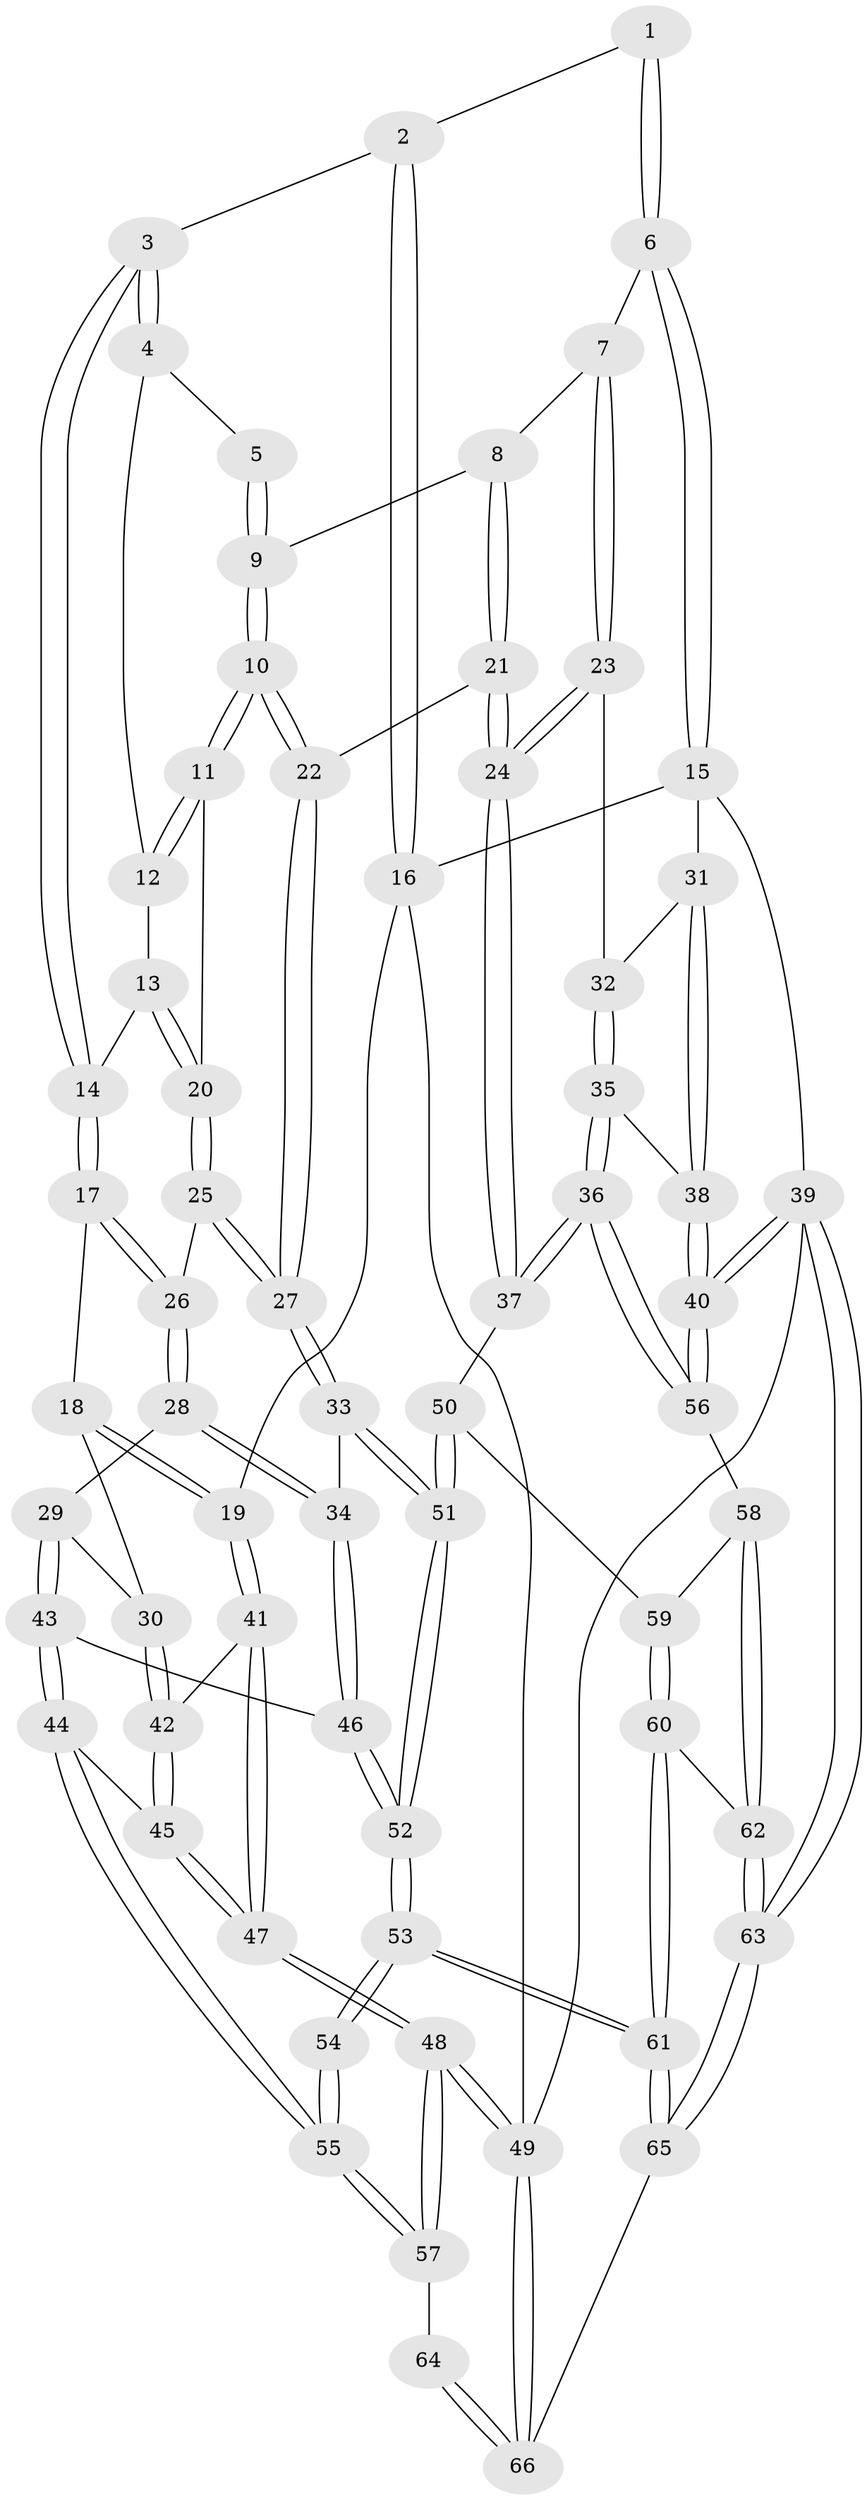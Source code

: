 // Generated by graph-tools (version 1.1) at 2025/38/03/09/25 02:38:47]
// undirected, 66 vertices, 162 edges
graph export_dot {
graph [start="1"]
  node [color=gray90,style=filled];
  1 [pos="+0.6297198533965035+0"];
  2 [pos="+0.09613942959771468+0"];
  3 [pos="+0.18272128559782524+0"];
  4 [pos="+0.23543167631563053+0.04319698758876084"];
  5 [pos="+0.4362841203433122+0.12069119068167822"];
  6 [pos="+1+0"];
  7 [pos="+0.7228673899927782+0.15603592645113326"];
  8 [pos="+0.6475969705266332+0.21251387261760962"];
  9 [pos="+0.5109364593597426+0.23289924201269363"];
  10 [pos="+0.43596680677290195+0.2850578178888556"];
  11 [pos="+0.39573418080188844+0.28697280131770386"];
  12 [pos="+0.24368655068669778+0.0579863425966653"];
  13 [pos="+0.277846253257045+0.2921770847044952"];
  14 [pos="+0.19595280842147372+0.3134750274370326"];
  15 [pos="+1+0"];
  16 [pos="+0+0"];
  17 [pos="+0.18097326368171363+0.3365101402578798"];
  18 [pos="+0.178586062933196+0.33771087683555195"];
  19 [pos="+0+0.22955333266395045"];
  20 [pos="+0.3872774137507941+0.29296082454240674"];
  21 [pos="+0.608587433123999+0.48704988078966227"];
  22 [pos="+0.49795964100680323+0.47475796005981713"];
  23 [pos="+0.7590831977795091+0.441584711600885"];
  24 [pos="+0.6441471828183843+0.5242239032443149"];
  25 [pos="+0.35330183684570515+0.3599117781415665"];
  26 [pos="+0.2838237720311421+0.4111278142019447"];
  27 [pos="+0.4134441877703849+0.5236202000871343"];
  28 [pos="+0.28399765711402747+0.5047174876744258"];
  29 [pos="+0.1963172193630288+0.5000869031224227"];
  30 [pos="+0.13705461577431013+0.4910548279859739"];
  31 [pos="+1+0"];
  32 [pos="+0.858412939606758+0.44047227401801214"];
  33 [pos="+0.39535381835512884+0.5424174173252858"];
  34 [pos="+0.2946116146464166+0.5144988503411649"];
  35 [pos="+0.8641277082298773+0.4881776913649674"];
  36 [pos="+0.8168307941590589+0.702745865475715"];
  37 [pos="+0.6553996820904954+0.5602608424175707"];
  38 [pos="+1+0.5607091144160459"];
  39 [pos="+1+1"];
  40 [pos="+1+0.8103956612013188"];
  41 [pos="+0+0.27553376175317484"];
  42 [pos="+0.11542214794213414+0.5040371970831736"];
  43 [pos="+0.2205510812022973+0.6531236141598961"];
  44 [pos="+0.10800647865931648+0.6604929430412788"];
  45 [pos="+0.10101990220250189+0.5712547921024504"];
  46 [pos="+0.2237194598838138+0.6532000206987553"];
  47 [pos="+0+0.5338748689040813"];
  48 [pos="+0+0.8812989405404055"];
  49 [pos="+0+1"];
  50 [pos="+0.4566162920029643+0.7395327917103809"];
  51 [pos="+0.4185871816819906+0.7471655797434977"];
  52 [pos="+0.3960242248299535+0.771769256306927"];
  53 [pos="+0.3713342224866254+0.8414727868073287"];
  54 [pos="+0.31756961877517537+0.8461714756919618"];
  55 [pos="+0.06214847622702226+0.7265055142611329"];
  56 [pos="+0.8331392061448426+0.7321037388744899"];
  57 [pos="+0+0.8221250573509563"];
  58 [pos="+0.8225839907385152+0.7406226046230304"];
  59 [pos="+0.5899101622641635+0.781515823865748"];
  60 [pos="+0.6136841158304107+0.9398945010158292"];
  61 [pos="+0.46875490787791474+1"];
  62 [pos="+0.7443717177648642+0.8710378198326759"];
  63 [pos="+0.8253196997948318+1"];
  64 [pos="+0.17303253829698725+0.9178217194796365"];
  65 [pos="+0.4689843523920855+1"];
  66 [pos="+0.1683860323043088+1"];
  1 -- 2;
  1 -- 6;
  1 -- 6;
  2 -- 3;
  2 -- 16;
  2 -- 16;
  3 -- 4;
  3 -- 4;
  3 -- 14;
  3 -- 14;
  4 -- 5;
  4 -- 12;
  5 -- 9;
  5 -- 9;
  6 -- 7;
  6 -- 15;
  6 -- 15;
  7 -- 8;
  7 -- 23;
  7 -- 23;
  8 -- 9;
  8 -- 21;
  8 -- 21;
  9 -- 10;
  9 -- 10;
  10 -- 11;
  10 -- 11;
  10 -- 22;
  10 -- 22;
  11 -- 12;
  11 -- 12;
  11 -- 20;
  12 -- 13;
  13 -- 14;
  13 -- 20;
  13 -- 20;
  14 -- 17;
  14 -- 17;
  15 -- 16;
  15 -- 31;
  15 -- 39;
  16 -- 19;
  16 -- 49;
  17 -- 18;
  17 -- 26;
  17 -- 26;
  18 -- 19;
  18 -- 19;
  18 -- 30;
  19 -- 41;
  19 -- 41;
  20 -- 25;
  20 -- 25;
  21 -- 22;
  21 -- 24;
  21 -- 24;
  22 -- 27;
  22 -- 27;
  23 -- 24;
  23 -- 24;
  23 -- 32;
  24 -- 37;
  24 -- 37;
  25 -- 26;
  25 -- 27;
  25 -- 27;
  26 -- 28;
  26 -- 28;
  27 -- 33;
  27 -- 33;
  28 -- 29;
  28 -- 34;
  28 -- 34;
  29 -- 30;
  29 -- 43;
  29 -- 43;
  30 -- 42;
  30 -- 42;
  31 -- 32;
  31 -- 38;
  31 -- 38;
  32 -- 35;
  32 -- 35;
  33 -- 34;
  33 -- 51;
  33 -- 51;
  34 -- 46;
  34 -- 46;
  35 -- 36;
  35 -- 36;
  35 -- 38;
  36 -- 37;
  36 -- 37;
  36 -- 56;
  36 -- 56;
  37 -- 50;
  38 -- 40;
  38 -- 40;
  39 -- 40;
  39 -- 40;
  39 -- 63;
  39 -- 63;
  39 -- 49;
  40 -- 56;
  40 -- 56;
  41 -- 42;
  41 -- 47;
  41 -- 47;
  42 -- 45;
  42 -- 45;
  43 -- 44;
  43 -- 44;
  43 -- 46;
  44 -- 45;
  44 -- 55;
  44 -- 55;
  45 -- 47;
  45 -- 47;
  46 -- 52;
  46 -- 52;
  47 -- 48;
  47 -- 48;
  48 -- 49;
  48 -- 49;
  48 -- 57;
  48 -- 57;
  49 -- 66;
  49 -- 66;
  50 -- 51;
  50 -- 51;
  50 -- 59;
  51 -- 52;
  51 -- 52;
  52 -- 53;
  52 -- 53;
  53 -- 54;
  53 -- 54;
  53 -- 61;
  53 -- 61;
  54 -- 55;
  54 -- 55;
  55 -- 57;
  55 -- 57;
  56 -- 58;
  57 -- 64;
  58 -- 59;
  58 -- 62;
  58 -- 62;
  59 -- 60;
  59 -- 60;
  60 -- 61;
  60 -- 61;
  60 -- 62;
  61 -- 65;
  61 -- 65;
  62 -- 63;
  62 -- 63;
  63 -- 65;
  63 -- 65;
  64 -- 66;
  64 -- 66;
  65 -- 66;
}
